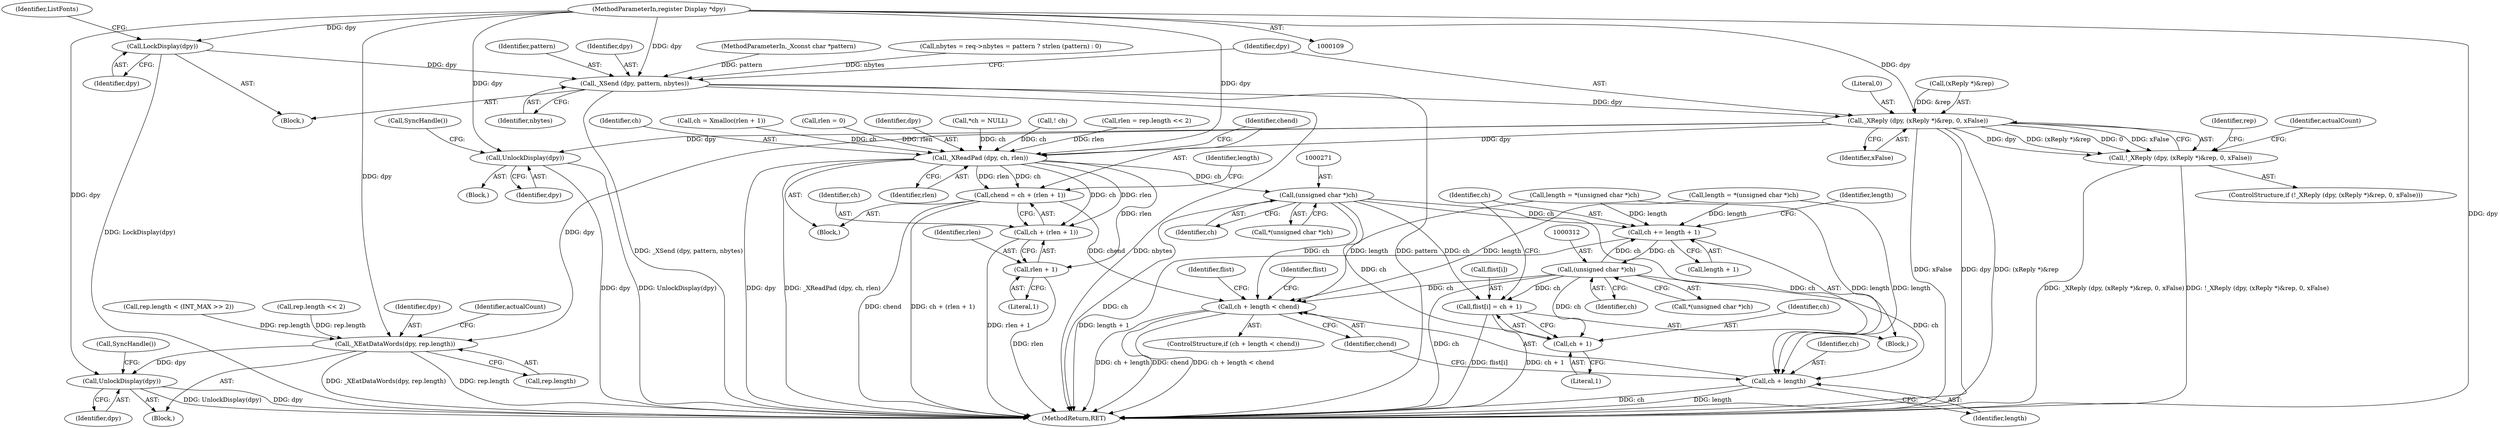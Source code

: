 digraph "0_libx11_8c29f1607a31dac0911e45a0dd3d74173822b3c9@pointer" {
"1000110" [label="(MethodParameterIn,register Display *dpy)"];
"1000137" [label="(Call,LockDisplay(dpy))"];
"1000167" [label="(Call,_XSend (dpy, pattern, nbytes))"];
"1000173" [label="(Call,_XReply (dpy, (xReply *)&rep, 0, xFalse))"];
"1000172" [label="(Call,!_XReply (dpy, (xReply *)&rep, 0, xFalse))"];
"1000186" [label="(Call,UnlockDisplay(dpy))"];
"1000240" [label="(Call,_XEatDataWords(dpy, rep.length))"];
"1000249" [label="(Call,UnlockDisplay(dpy))"];
"1000256" [label="(Call,_XReadPad (dpy, ch, rlen))"];
"1000260" [label="(Call,chend = ch + (rlen + 1))"];
"1000290" [label="(Call,ch + length < chend)"];
"1000262" [label="(Call,ch + (rlen + 1))"];
"1000264" [label="(Call,rlen + 1)"];
"1000270" [label="(Call,(unsigned char *)ch)"];
"1000291" [label="(Call,ch + length)"];
"1000296" [label="(Call,flist[i] = ch + 1)"];
"1000300" [label="(Call,ch + 1)"];
"1000303" [label="(Call,ch += length + 1)"];
"1000311" [label="(Call,(unsigned char *)ch)"];
"1000175" [label="(Call,(xReply *)&rep)"];
"1000179" [label="(Literal,0)"];
"1000173" [label="(Call,_XReply (dpy, (xReply *)&rep, 0, xFalse))"];
"1000249" [label="(Call,UnlockDisplay(dpy))"];
"1000250" [label="(Identifier,dpy)"];
"1000313" [label="(Identifier,ch)"];
"1000300" [label="(Call,ch + 1)"];
"1000294" [label="(Identifier,chend)"];
"1000180" [label="(Identifier,xFalse)"];
"1000263" [label="(Identifier,ch)"];
"1000208" [label="(Call,rep.length < (INT_MAX >> 2))"];
"1000240" [label="(Call,_XEatDataWords(dpy, rep.length))"];
"1000218" [label="(Call,rep.length << 2)"];
"1000292" [label="(Identifier,ch)"];
"1000170" [label="(Identifier,nbytes)"];
"1000168" [label="(Identifier,dpy)"];
"1000137" [label="(Call,LockDisplay(dpy))"];
"1000295" [label="(Block,)"];
"1000195" [label="(Identifier,rep)"];
"1000260" [label="(Call,chend = ch + (rlen + 1))"];
"1000270" [label="(Call,(unsigned char *)ch)"];
"1000123" [label="(Call,*ch = NULL)"];
"1000296" [label="(Call,flist[i] = ch + 1)"];
"1000297" [label="(Call,flist[i])"];
"1000310" [label="(Call,*(unsigned char *)ch)"];
"1000302" [label="(Literal,1)"];
"1000241" [label="(Identifier,dpy)"];
"1000251" [label="(Call,SyncHandle())"];
"1000272" [label="(Identifier,ch)"];
"1000233" [label="(Call,! ch)"];
"1000216" [label="(Call,rlen = rep.length << 2)"];
"1000174" [label="(Identifier,dpy)"];
"1000242" [label="(Call,rep.length)"];
"1000265" [label="(Identifier,rlen)"];
"1000269" [label="(Call,*(unsigned char *)ch)"];
"1000268" [label="(Identifier,length)"];
"1000264" [label="(Call,rlen + 1)"];
"1000111" [label="(MethodParameterIn,_Xconst char *pattern)"];
"1000187" [label="(Identifier,dpy)"];
"1000262" [label="(Call,ch + (rlen + 1))"];
"1000305" [label="(Call,length + 1)"];
"1000309" [label="(Identifier,length)"];
"1000261" [label="(Identifier,chend)"];
"1000235" [label="(Block,)"];
"1000343" [label="(MethodReturn,RET)"];
"1000258" [label="(Identifier,ch)"];
"1000289" [label="(ControlStructure,if (ch + length < chend))"];
"1000256" [label="(Call,_XReadPad (dpy, ch, rlen))"];
"1000311" [label="(Call,(unsigned char *)ch)"];
"1000304" [label="(Identifier,ch)"];
"1000171" [label="(ControlStructure,if (!_XReply (dpy, (xReply *)&rep, 0, xFalse)))"];
"1000188" [label="(Call,SyncHandle())"];
"1000259" [label="(Identifier,rlen)"];
"1000290" [label="(Call,ch + length < chend)"];
"1000181" [label="(Block,)"];
"1000298" [label="(Identifier,flist)"];
"1000172" [label="(Call,!_XReply (dpy, (xReply *)&rep, 0, xFalse))"];
"1000147" [label="(Call,nbytes = req->nbytes = pattern ? strlen (pattern) : 0)"];
"1000308" [label="(Call,length = *(unsigned char *)ch)"];
"1000169" [label="(Identifier,pattern)"];
"1000223" [label="(Call,ch = Xmalloc(rlen + 1))"];
"1000323" [label="(Identifier,flist)"];
"1000134" [label="(Call,rlen = 0)"];
"1000197" [label="(Block,)"];
"1000293" [label="(Identifier,length)"];
"1000291" [label="(Call,ch + length)"];
"1000301" [label="(Identifier,ch)"];
"1000267" [label="(Call,length = *(unsigned char *)ch)"];
"1000167" [label="(Call,_XSend (dpy, pattern, nbytes))"];
"1000110" [label="(MethodParameterIn,register Display *dpy)"];
"1000114" [label="(Block,)"];
"1000184" [label="(Identifier,actualCount)"];
"1000247" [label="(Identifier,actualCount)"];
"1000303" [label="(Call,ch += length + 1)"];
"1000140" [label="(Identifier,ListFonts)"];
"1000257" [label="(Identifier,dpy)"];
"1000138" [label="(Identifier,dpy)"];
"1000186" [label="(Call,UnlockDisplay(dpy))"];
"1000266" [label="(Literal,1)"];
"1000110" -> "1000109"  [label="AST: "];
"1000110" -> "1000343"  [label="DDG: dpy"];
"1000110" -> "1000137"  [label="DDG: dpy"];
"1000110" -> "1000167"  [label="DDG: dpy"];
"1000110" -> "1000173"  [label="DDG: dpy"];
"1000110" -> "1000186"  [label="DDG: dpy"];
"1000110" -> "1000240"  [label="DDG: dpy"];
"1000110" -> "1000249"  [label="DDG: dpy"];
"1000110" -> "1000256"  [label="DDG: dpy"];
"1000137" -> "1000114"  [label="AST: "];
"1000137" -> "1000138"  [label="CFG: "];
"1000138" -> "1000137"  [label="AST: "];
"1000140" -> "1000137"  [label="CFG: "];
"1000137" -> "1000343"  [label="DDG: LockDisplay(dpy)"];
"1000137" -> "1000167"  [label="DDG: dpy"];
"1000167" -> "1000114"  [label="AST: "];
"1000167" -> "1000170"  [label="CFG: "];
"1000168" -> "1000167"  [label="AST: "];
"1000169" -> "1000167"  [label="AST: "];
"1000170" -> "1000167"  [label="AST: "];
"1000174" -> "1000167"  [label="CFG: "];
"1000167" -> "1000343"  [label="DDG: pattern"];
"1000167" -> "1000343"  [label="DDG: _XSend (dpy, pattern, nbytes)"];
"1000167" -> "1000343"  [label="DDG: nbytes"];
"1000111" -> "1000167"  [label="DDG: pattern"];
"1000147" -> "1000167"  [label="DDG: nbytes"];
"1000167" -> "1000173"  [label="DDG: dpy"];
"1000173" -> "1000172"  [label="AST: "];
"1000173" -> "1000180"  [label="CFG: "];
"1000174" -> "1000173"  [label="AST: "];
"1000175" -> "1000173"  [label="AST: "];
"1000179" -> "1000173"  [label="AST: "];
"1000180" -> "1000173"  [label="AST: "];
"1000172" -> "1000173"  [label="CFG: "];
"1000173" -> "1000343"  [label="DDG: xFalse"];
"1000173" -> "1000343"  [label="DDG: dpy"];
"1000173" -> "1000343"  [label="DDG: (xReply *)&rep"];
"1000173" -> "1000172"  [label="DDG: dpy"];
"1000173" -> "1000172"  [label="DDG: (xReply *)&rep"];
"1000173" -> "1000172"  [label="DDG: 0"];
"1000173" -> "1000172"  [label="DDG: xFalse"];
"1000175" -> "1000173"  [label="DDG: &rep"];
"1000173" -> "1000186"  [label="DDG: dpy"];
"1000173" -> "1000240"  [label="DDG: dpy"];
"1000173" -> "1000256"  [label="DDG: dpy"];
"1000172" -> "1000171"  [label="AST: "];
"1000184" -> "1000172"  [label="CFG: "];
"1000195" -> "1000172"  [label="CFG: "];
"1000172" -> "1000343"  [label="DDG: !_XReply (dpy, (xReply *)&rep, 0, xFalse)"];
"1000172" -> "1000343"  [label="DDG: _XReply (dpy, (xReply *)&rep, 0, xFalse)"];
"1000186" -> "1000181"  [label="AST: "];
"1000186" -> "1000187"  [label="CFG: "];
"1000187" -> "1000186"  [label="AST: "];
"1000188" -> "1000186"  [label="CFG: "];
"1000186" -> "1000343"  [label="DDG: UnlockDisplay(dpy)"];
"1000186" -> "1000343"  [label="DDG: dpy"];
"1000240" -> "1000235"  [label="AST: "];
"1000240" -> "1000242"  [label="CFG: "];
"1000241" -> "1000240"  [label="AST: "];
"1000242" -> "1000240"  [label="AST: "];
"1000247" -> "1000240"  [label="CFG: "];
"1000240" -> "1000343"  [label="DDG: _XEatDataWords(dpy, rep.length)"];
"1000240" -> "1000343"  [label="DDG: rep.length"];
"1000208" -> "1000240"  [label="DDG: rep.length"];
"1000218" -> "1000240"  [label="DDG: rep.length"];
"1000240" -> "1000249"  [label="DDG: dpy"];
"1000249" -> "1000235"  [label="AST: "];
"1000249" -> "1000250"  [label="CFG: "];
"1000250" -> "1000249"  [label="AST: "];
"1000251" -> "1000249"  [label="CFG: "];
"1000249" -> "1000343"  [label="DDG: dpy"];
"1000249" -> "1000343"  [label="DDG: UnlockDisplay(dpy)"];
"1000256" -> "1000197"  [label="AST: "];
"1000256" -> "1000259"  [label="CFG: "];
"1000257" -> "1000256"  [label="AST: "];
"1000258" -> "1000256"  [label="AST: "];
"1000259" -> "1000256"  [label="AST: "];
"1000261" -> "1000256"  [label="CFG: "];
"1000256" -> "1000343"  [label="DDG: dpy"];
"1000256" -> "1000343"  [label="DDG: _XReadPad (dpy, ch, rlen)"];
"1000233" -> "1000256"  [label="DDG: ch"];
"1000223" -> "1000256"  [label="DDG: ch"];
"1000123" -> "1000256"  [label="DDG: ch"];
"1000134" -> "1000256"  [label="DDG: rlen"];
"1000216" -> "1000256"  [label="DDG: rlen"];
"1000256" -> "1000260"  [label="DDG: ch"];
"1000256" -> "1000260"  [label="DDG: rlen"];
"1000256" -> "1000262"  [label="DDG: ch"];
"1000256" -> "1000262"  [label="DDG: rlen"];
"1000256" -> "1000264"  [label="DDG: rlen"];
"1000256" -> "1000270"  [label="DDG: ch"];
"1000260" -> "1000197"  [label="AST: "];
"1000260" -> "1000262"  [label="CFG: "];
"1000261" -> "1000260"  [label="AST: "];
"1000262" -> "1000260"  [label="AST: "];
"1000268" -> "1000260"  [label="CFG: "];
"1000260" -> "1000343"  [label="DDG: ch + (rlen + 1)"];
"1000260" -> "1000343"  [label="DDG: chend"];
"1000260" -> "1000290"  [label="DDG: chend"];
"1000290" -> "1000289"  [label="AST: "];
"1000290" -> "1000294"  [label="CFG: "];
"1000291" -> "1000290"  [label="AST: "];
"1000294" -> "1000290"  [label="AST: "];
"1000298" -> "1000290"  [label="CFG: "];
"1000323" -> "1000290"  [label="CFG: "];
"1000290" -> "1000343"  [label="DDG: ch + length"];
"1000290" -> "1000343"  [label="DDG: chend"];
"1000290" -> "1000343"  [label="DDG: ch + length < chend"];
"1000311" -> "1000290"  [label="DDG: ch"];
"1000270" -> "1000290"  [label="DDG: ch"];
"1000308" -> "1000290"  [label="DDG: length"];
"1000267" -> "1000290"  [label="DDG: length"];
"1000262" -> "1000264"  [label="CFG: "];
"1000263" -> "1000262"  [label="AST: "];
"1000264" -> "1000262"  [label="AST: "];
"1000262" -> "1000343"  [label="DDG: rlen + 1"];
"1000264" -> "1000266"  [label="CFG: "];
"1000265" -> "1000264"  [label="AST: "];
"1000266" -> "1000264"  [label="AST: "];
"1000264" -> "1000343"  [label="DDG: rlen"];
"1000270" -> "1000269"  [label="AST: "];
"1000270" -> "1000272"  [label="CFG: "];
"1000271" -> "1000270"  [label="AST: "];
"1000272" -> "1000270"  [label="AST: "];
"1000269" -> "1000270"  [label="CFG: "];
"1000270" -> "1000343"  [label="DDG: ch"];
"1000270" -> "1000291"  [label="DDG: ch"];
"1000270" -> "1000296"  [label="DDG: ch"];
"1000270" -> "1000300"  [label="DDG: ch"];
"1000270" -> "1000303"  [label="DDG: ch"];
"1000291" -> "1000293"  [label="CFG: "];
"1000292" -> "1000291"  [label="AST: "];
"1000293" -> "1000291"  [label="AST: "];
"1000294" -> "1000291"  [label="CFG: "];
"1000291" -> "1000343"  [label="DDG: ch"];
"1000291" -> "1000343"  [label="DDG: length"];
"1000311" -> "1000291"  [label="DDG: ch"];
"1000308" -> "1000291"  [label="DDG: length"];
"1000267" -> "1000291"  [label="DDG: length"];
"1000296" -> "1000295"  [label="AST: "];
"1000296" -> "1000300"  [label="CFG: "];
"1000297" -> "1000296"  [label="AST: "];
"1000300" -> "1000296"  [label="AST: "];
"1000304" -> "1000296"  [label="CFG: "];
"1000296" -> "1000343"  [label="DDG: ch + 1"];
"1000296" -> "1000343"  [label="DDG: flist[i]"];
"1000311" -> "1000296"  [label="DDG: ch"];
"1000300" -> "1000302"  [label="CFG: "];
"1000301" -> "1000300"  [label="AST: "];
"1000302" -> "1000300"  [label="AST: "];
"1000311" -> "1000300"  [label="DDG: ch"];
"1000303" -> "1000295"  [label="AST: "];
"1000303" -> "1000305"  [label="CFG: "];
"1000304" -> "1000303"  [label="AST: "];
"1000305" -> "1000303"  [label="AST: "];
"1000309" -> "1000303"  [label="CFG: "];
"1000303" -> "1000343"  [label="DDG: length + 1"];
"1000308" -> "1000303"  [label="DDG: length"];
"1000267" -> "1000303"  [label="DDG: length"];
"1000311" -> "1000303"  [label="DDG: ch"];
"1000303" -> "1000311"  [label="DDG: ch"];
"1000311" -> "1000310"  [label="AST: "];
"1000311" -> "1000313"  [label="CFG: "];
"1000312" -> "1000311"  [label="AST: "];
"1000313" -> "1000311"  [label="AST: "];
"1000310" -> "1000311"  [label="CFG: "];
"1000311" -> "1000343"  [label="DDG: ch"];
}
